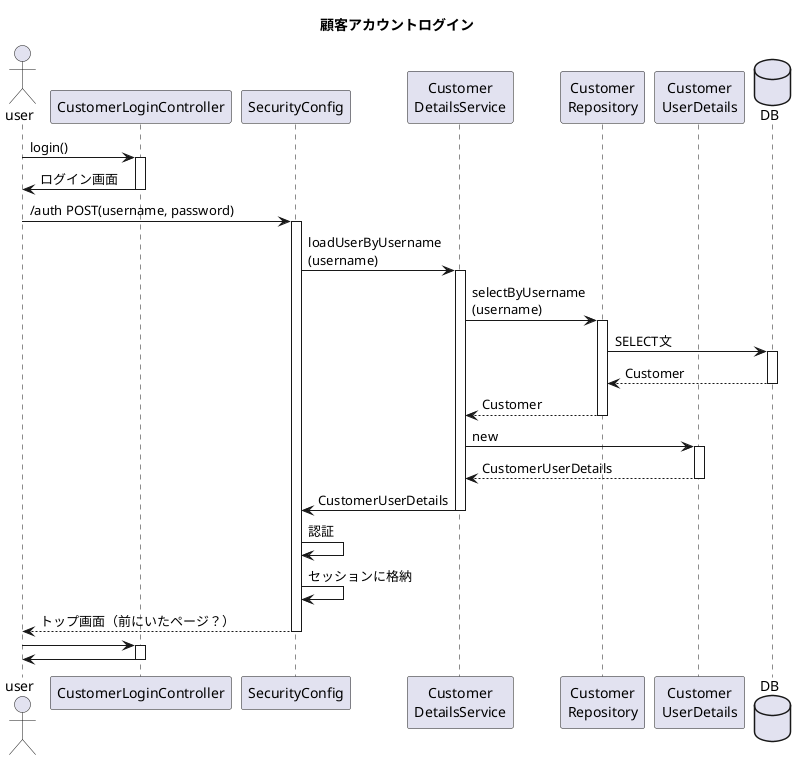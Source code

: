 @startuml
title 顧客アカウントログイン
actor user
participant "CustomerLoginController" as controller
participant "SecurityConfig" as security
participant "Customer\nDetailsService" as service
participant "Customer\nRepository" as repository
participant "Customer\nUserDetails" as details
database DB as db

user -> controller++:login()
controller -> user--:ログイン画面
user -> security++:/auth POST(username, password)
security -> service++:loadUserByUsername\n(username)
service -> repository++:selectByUsername\n(username)
repository -> db++:SELECT文
db --> repository--:Customer
repository --> service--:Customer
service -> details++:new
details --> service--:CustomerUserDetails
service -> security--:CustomerUserDetails
security -> security:認証
security -> security:セッションに格納
security --> user--:トップ画面（前にいたページ？）
user -> controller++:
controller -> user--:

@enduml